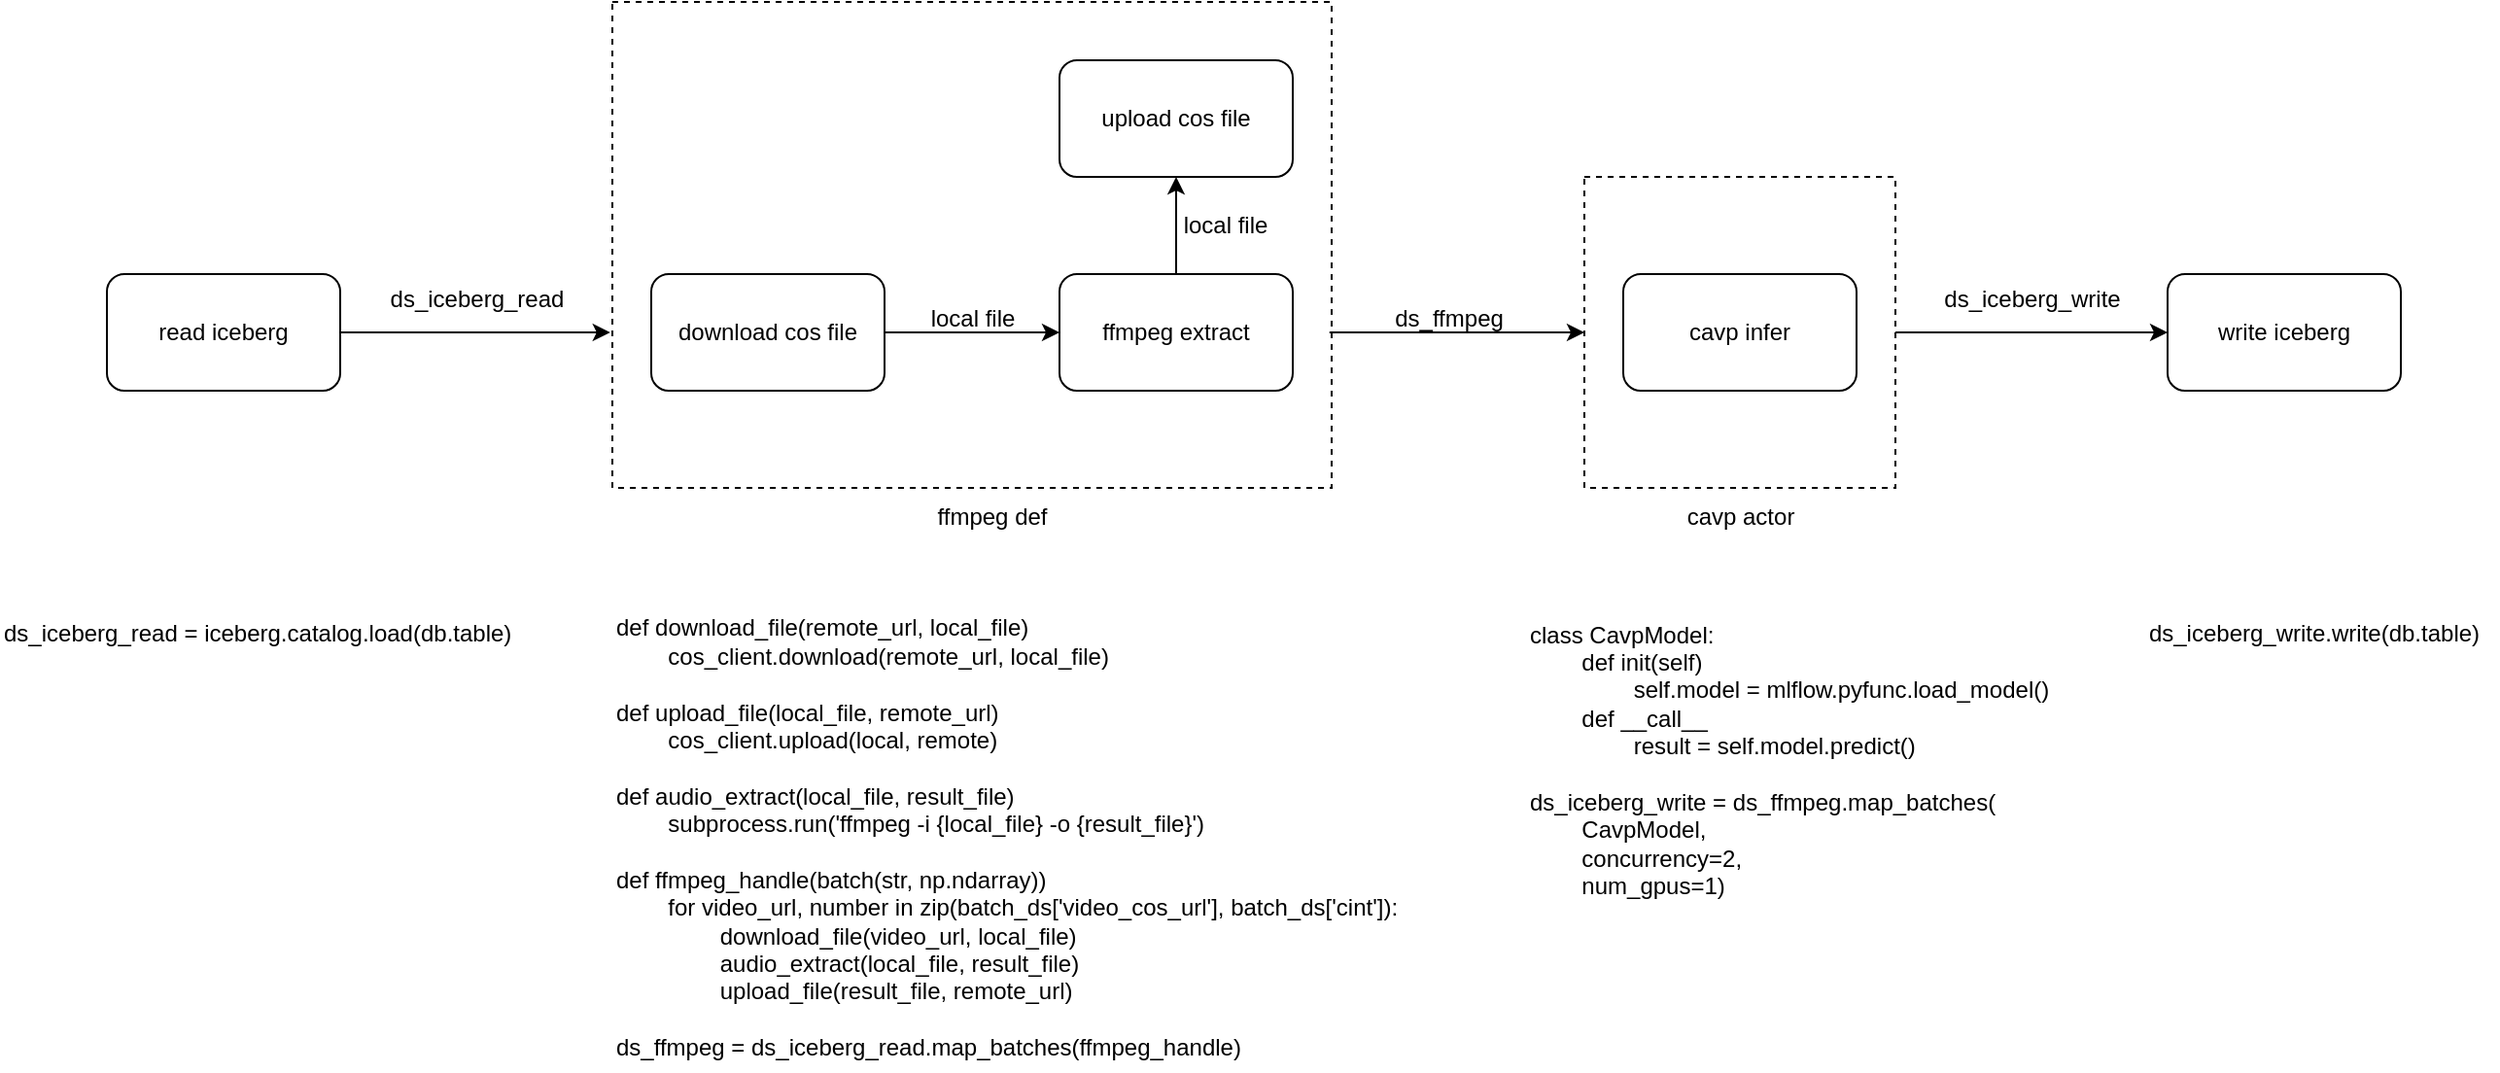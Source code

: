 <mxfile version="26.0.16">
  <diagram name="第 1 页" id="QIWlBGmTa_jM4LiVV6t3">
    <mxGraphModel dx="2074" dy="1145" grid="1" gridSize="10" guides="1" tooltips="1" connect="1" arrows="1" fold="1" page="1" pageScale="1" pageWidth="827" pageHeight="1169" math="0" shadow="0">
      <root>
        <mxCell id="0" />
        <mxCell id="1" parent="0" />
        <mxCell id="ktLSrT4vSuzmsHra4e2S-6" value="" style="rounded=0;whiteSpace=wrap;html=1;dashed=1;fillColor=none;" vertex="1" parent="1">
          <mxGeometry x="490" y="290" width="370" height="250" as="geometry" />
        </mxCell>
        <mxCell id="ktLSrT4vSuzmsHra4e2S-9" style="edgeStyle=orthogonalEdgeStyle;rounded=0;orthogonalLoop=1;jettySize=auto;html=1;exitX=1;exitY=0.5;exitDx=0;exitDy=0;entryX=-0.003;entryY=0.68;entryDx=0;entryDy=0;entryPerimeter=0;" edge="1" parent="1" source="ktLSrT4vSuzmsHra4e2S-1" target="ktLSrT4vSuzmsHra4e2S-6">
          <mxGeometry relative="1" as="geometry" />
        </mxCell>
        <mxCell id="ktLSrT4vSuzmsHra4e2S-1" value="read iceberg" style="rounded=1;whiteSpace=wrap;html=1;" vertex="1" parent="1">
          <mxGeometry x="230" y="430" width="120" height="60" as="geometry" />
        </mxCell>
        <mxCell id="ktLSrT4vSuzmsHra4e2S-17" style="edgeStyle=orthogonalEdgeStyle;rounded=0;orthogonalLoop=1;jettySize=auto;html=1;exitX=1;exitY=0.5;exitDx=0;exitDy=0;entryX=0;entryY=0.5;entryDx=0;entryDy=0;" edge="1" parent="1" source="ktLSrT4vSuzmsHra4e2S-2" target="ktLSrT4vSuzmsHra4e2S-3">
          <mxGeometry relative="1" as="geometry" />
        </mxCell>
        <mxCell id="ktLSrT4vSuzmsHra4e2S-2" value="download cos file" style="rounded=1;whiteSpace=wrap;html=1;" vertex="1" parent="1">
          <mxGeometry x="510" y="430" width="120" height="60" as="geometry" />
        </mxCell>
        <mxCell id="ktLSrT4vSuzmsHra4e2S-25" style="edgeStyle=orthogonalEdgeStyle;rounded=0;orthogonalLoop=1;jettySize=auto;html=1;exitX=0.5;exitY=0;exitDx=0;exitDy=0;entryX=0.5;entryY=1;entryDx=0;entryDy=0;" edge="1" parent="1" source="ktLSrT4vSuzmsHra4e2S-3" target="ktLSrT4vSuzmsHra4e2S-24">
          <mxGeometry relative="1" as="geometry" />
        </mxCell>
        <mxCell id="ktLSrT4vSuzmsHra4e2S-3" value="ffmpeg extract" style="rounded=1;whiteSpace=wrap;html=1;" vertex="1" parent="1">
          <mxGeometry x="720" y="430" width="120" height="60" as="geometry" />
        </mxCell>
        <mxCell id="ktLSrT4vSuzmsHra4e2S-4" value="cavp infer" style="rounded=1;whiteSpace=wrap;html=1;" vertex="1" parent="1">
          <mxGeometry x="1010" y="430" width="120" height="60" as="geometry" />
        </mxCell>
        <mxCell id="ktLSrT4vSuzmsHra4e2S-5" value="write iceberg" style="rounded=1;whiteSpace=wrap;html=1;" vertex="1" parent="1">
          <mxGeometry x="1290" y="430" width="120" height="60" as="geometry" />
        </mxCell>
        <mxCell id="ktLSrT4vSuzmsHra4e2S-11" style="edgeStyle=orthogonalEdgeStyle;rounded=0;orthogonalLoop=1;jettySize=auto;html=1;exitX=0.997;exitY=0.68;exitDx=0;exitDy=0;entryX=0;entryY=0.5;entryDx=0;entryDy=0;exitPerimeter=0;" edge="1" parent="1" source="ktLSrT4vSuzmsHra4e2S-6" target="ktLSrT4vSuzmsHra4e2S-8">
          <mxGeometry relative="1" as="geometry" />
        </mxCell>
        <mxCell id="ktLSrT4vSuzmsHra4e2S-13" style="edgeStyle=orthogonalEdgeStyle;rounded=0;orthogonalLoop=1;jettySize=auto;html=1;exitX=1;exitY=0.5;exitDx=0;exitDy=0;entryX=0;entryY=0.5;entryDx=0;entryDy=0;" edge="1" parent="1" source="ktLSrT4vSuzmsHra4e2S-8" target="ktLSrT4vSuzmsHra4e2S-5">
          <mxGeometry relative="1" as="geometry" />
        </mxCell>
        <mxCell id="ktLSrT4vSuzmsHra4e2S-8" value="" style="rounded=0;whiteSpace=wrap;html=1;dashed=1;fillColor=none;" vertex="1" parent="1">
          <mxGeometry x="990" y="380" width="160" height="160" as="geometry" />
        </mxCell>
        <mxCell id="ktLSrT4vSuzmsHra4e2S-10" value="ds_iceberg_read" style="text;html=1;align=center;verticalAlign=middle;resizable=0;points=[];autosize=1;strokeColor=none;fillColor=none;" vertex="1" parent="1">
          <mxGeometry x="365" y="428" width="110" height="30" as="geometry" />
        </mxCell>
        <mxCell id="ktLSrT4vSuzmsHra4e2S-12" value="ds_ffmpeg" style="text;html=1;align=center;verticalAlign=middle;resizable=0;points=[];autosize=1;strokeColor=none;fillColor=none;" vertex="1" parent="1">
          <mxGeometry x="880" y="438" width="80" height="30" as="geometry" />
        </mxCell>
        <mxCell id="ktLSrT4vSuzmsHra4e2S-14" value="ds_iceberg_write" style="text;html=1;align=center;verticalAlign=middle;resizable=0;points=[];autosize=1;strokeColor=none;fillColor=none;" vertex="1" parent="1">
          <mxGeometry x="1165" y="428" width="110" height="30" as="geometry" />
        </mxCell>
        <mxCell id="ktLSrT4vSuzmsHra4e2S-15" value="cavp actor" style="text;html=1;align=center;verticalAlign=middle;resizable=0;points=[];autosize=1;strokeColor=none;fillColor=none;" vertex="1" parent="1">
          <mxGeometry x="1030" y="540" width="80" height="30" as="geometry" />
        </mxCell>
        <mxCell id="ktLSrT4vSuzmsHra4e2S-16" value="ffmpeg def" style="text;html=1;align=center;verticalAlign=middle;resizable=0;points=[];autosize=1;strokeColor=none;fillColor=none;" vertex="1" parent="1">
          <mxGeometry x="645" y="540" width="80" height="30" as="geometry" />
        </mxCell>
        <mxCell id="ktLSrT4vSuzmsHra4e2S-19" value="local file" style="text;html=1;align=center;verticalAlign=middle;resizable=0;points=[];autosize=1;strokeColor=none;fillColor=none;" vertex="1" parent="1">
          <mxGeometry x="640" y="438" width="70" height="30" as="geometry" />
        </mxCell>
        <mxCell id="ktLSrT4vSuzmsHra4e2S-20" value="&lt;div&gt;class CavpModel:&lt;/div&gt;&lt;span style=&quot;white-space: pre;&quot;&gt;&#x9;&lt;/span&gt;def init(self)&lt;div&gt;&lt;span style=&quot;white-space: pre;&quot;&gt;&#x9;&lt;span style=&quot;white-space: pre;&quot;&gt;&#x9;&lt;/span&gt;&lt;/span&gt;self.model = mlflow.pyfunc.load_model()&lt;div&gt;&lt;span style=&quot;white-space: pre;&quot;&gt;&#x9;&lt;/span&gt;def __call__&lt;/div&gt;&lt;div&gt;&lt;span style=&quot;white-space: pre;&quot;&gt;&#x9;&lt;span style=&quot;white-space: pre;&quot;&gt;&#x9;&lt;/span&gt;&lt;/span&gt;result&amp;nbsp;= self.model.predict()&lt;/div&gt;&lt;/div&gt;&lt;div&gt;&lt;br&gt;&lt;/div&gt;&lt;div&gt;&lt;span style=&quot;text-align: center;&quot;&gt;ds_iceberg_write =&amp;nbsp;&lt;/span&gt;&lt;span style=&quot;text-align: center; background-color: transparent; color: light-dark(rgb(0, 0, 0), rgb(255, 255, 255));&quot;&gt;ds_ffmpeg.map_batches(&lt;/span&gt;&lt;/div&gt;&lt;div&gt;&lt;span style=&quot;text-align: center; background-color: transparent; color: light-dark(rgb(0, 0, 0), rgb(255, 255, 255));&quot;&gt;&lt;span style=&quot;white-space: pre;&quot;&gt;&#x9;&lt;/span&gt;CavpModel,&amp;nbsp;&lt;/span&gt;&lt;/div&gt;&lt;div&gt;&lt;span style=&quot;background-color: transparent;&quot;&gt;&lt;span style=&quot;white-space: pre;&quot;&gt;&#x9;&lt;/span&gt;concurrency=2&lt;/span&gt;&lt;span style=&quot;background-color: transparent; color: light-dark(rgb(0, 0, 0), rgb(255, 255, 255)); text-align: center;&quot;&gt;,&lt;/span&gt;&lt;/div&gt;&lt;div&gt;&lt;span style=&quot;background-color: transparent; color: light-dark(rgb(0, 0, 0), rgb(255, 255, 255)); text-align: center;&quot;&gt;&lt;span style=&quot;white-space: pre;&quot;&gt;&#x9;&lt;/span&gt;num_gpus=1)&lt;/span&gt;&lt;/div&gt;" style="text;html=1;align=left;verticalAlign=middle;resizable=0;points=[];autosize=1;strokeColor=none;fillColor=none;" vertex="1" parent="1">
          <mxGeometry x="960" y="600" width="290" height="160" as="geometry" />
        </mxCell>
        <mxCell id="ktLSrT4vSuzmsHra4e2S-21" value="ds_iceberg_read = iceberg.catalog.load(db.table)" style="text;html=1;align=left;verticalAlign=middle;resizable=0;points=[];autosize=1;strokeColor=none;fillColor=none;" vertex="1" parent="1">
          <mxGeometry x="175" y="600" width="280" height="30" as="geometry" />
        </mxCell>
        <mxCell id="ktLSrT4vSuzmsHra4e2S-22" value="def download_file(remote_url, local_file)&lt;div&gt;&lt;span style=&quot;white-space: pre;&quot;&gt;&#x9;&lt;/span&gt;cos_client.download(remote_url, local_file)&lt;br&gt;&lt;/div&gt;&lt;div&gt;&lt;br&gt;&lt;/div&gt;&lt;div&gt;def upload_file(local_file, remote_url)&lt;/div&gt;&lt;div&gt;&lt;span style=&quot;white-space: pre;&quot;&gt;&#x9;&lt;/span&gt;cos_client.upload(local, remote)&lt;br&gt;&lt;/div&gt;&lt;div&gt;&lt;br&gt;&lt;/div&gt;&lt;div&gt;def audio_extract(local_file, result_file)&lt;/div&gt;&lt;div&gt;&lt;span style=&quot;white-space: pre;&quot;&gt;&#x9;&lt;/span&gt;subprocess.run(&#39;ffmpeg -i {local_file} -o {result_file}&#39;)&lt;br&gt;&lt;/div&gt;&lt;div&gt;&lt;br&gt;&lt;/div&gt;&lt;div&gt;def ffmpeg_handle(batch(str, np.ndarray))&lt;/div&gt;&lt;div&gt;&lt;span style=&quot;white-space: pre;&quot;&gt;&#x9;&lt;/span&gt;for video_url, number in zip(batch_ds[&#39;video_cos_url&#39;], batch_ds[&#39;cint&#39;]):&lt;br&gt;&lt;/div&gt;&lt;div&gt;&lt;span style=&quot;white-space: pre;&quot;&gt;&#x9;&lt;/span&gt;&lt;span style=&quot;white-space: pre;&quot;&gt;&#x9;&lt;/span&gt;download_file(video_url, local_file)&lt;br&gt;&lt;/div&gt;&lt;div&gt;&lt;span style=&quot;white-space: pre;&quot;&gt;&#x9;&lt;/span&gt;&lt;span style=&quot;white-space: pre;&quot;&gt;&#x9;&lt;/span&gt;audio_extract(local_file, result_file)&lt;br&gt;&lt;/div&gt;&lt;div&gt;&lt;span style=&quot;white-space: pre;&quot;&gt;&#x9;&lt;/span&gt;&lt;span style=&quot;white-space: pre;&quot;&gt;&#x9;&lt;/span&gt;upload_file(result_file, remote_url)&lt;br&gt;&lt;/div&gt;&lt;div&gt;&lt;br&gt;&lt;/div&gt;&lt;div&gt;&lt;span style=&quot;text-align: center; background-color: transparent; color: light-dark(rgb(0, 0, 0), rgb(255, 255, 255));&quot;&gt;ds_ffmpeg =&amp;nbsp;&lt;/span&gt;ds_iceberg_read.map_batches(&lt;span style=&quot;background-color: transparent; color: light-dark(rgb(0, 0, 0), rgb(255, 255, 255));&quot;&gt;ffmpeg_handle&lt;/span&gt;&lt;span style=&quot;background-color: transparent; color: light-dark(rgb(0, 0, 0), rgb(255, 255, 255));&quot;&gt;)&lt;/span&gt;&lt;/div&gt;" style="text;html=1;align=left;verticalAlign=middle;resizable=0;points=[];autosize=1;strokeColor=none;fillColor=none;" vertex="1" parent="1">
          <mxGeometry x="490" y="600" width="430" height="240" as="geometry" />
        </mxCell>
        <mxCell id="ktLSrT4vSuzmsHra4e2S-23" value="ds_iceberg_write.write(db.table)" style="text;html=1;align=center;verticalAlign=middle;resizable=0;points=[];autosize=1;strokeColor=none;fillColor=none;" vertex="1" parent="1">
          <mxGeometry x="1270" y="600" width="190" height="30" as="geometry" />
        </mxCell>
        <mxCell id="ktLSrT4vSuzmsHra4e2S-24" value="upload cos file" style="rounded=1;whiteSpace=wrap;html=1;" vertex="1" parent="1">
          <mxGeometry x="720" y="320" width="120" height="60" as="geometry" />
        </mxCell>
        <mxCell id="ktLSrT4vSuzmsHra4e2S-26" value="local file" style="text;html=1;align=center;verticalAlign=middle;resizable=0;points=[];autosize=1;strokeColor=none;fillColor=none;" vertex="1" parent="1">
          <mxGeometry x="770" y="390" width="70" height="30" as="geometry" />
        </mxCell>
      </root>
    </mxGraphModel>
  </diagram>
</mxfile>
